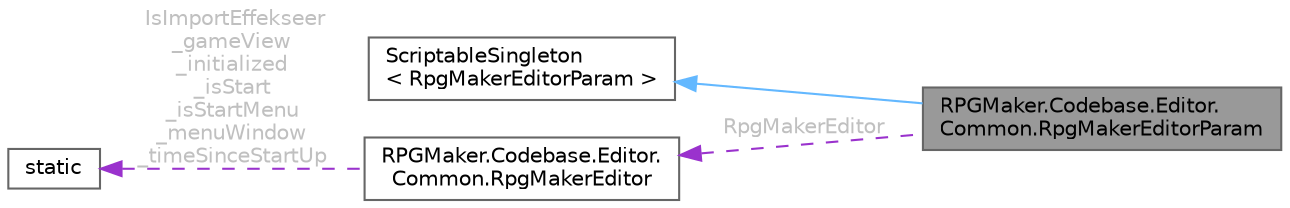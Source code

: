 digraph "RPGMaker.Codebase.Editor.Common.RpgMakerEditorParam"
{
 // LATEX_PDF_SIZE
  bgcolor="transparent";
  edge [fontname=Helvetica,fontsize=10,labelfontname=Helvetica,labelfontsize=10];
  node [fontname=Helvetica,fontsize=10,shape=box,height=0.2,width=0.4];
  rankdir="LR";
  Node1 [id="Node000001",label="RPGMaker.Codebase.Editor.\lCommon.RpgMakerEditorParam",height=0.2,width=0.4,color="gray40", fillcolor="grey60", style="filled", fontcolor="black",tooltip="😁 ＲＰＧメーカー・エディター引数"];
  Node2 -> Node1 [id="edge1_Node000001_Node000002",dir="back",color="steelblue1",style="solid",tooltip=" "];
  Node2 [id="Node000002",label="ScriptableSingleton\l\< RpgMakerEditorParam \>",height=0.2,width=0.4,color="gray40", fillcolor="white", style="filled",tooltip=" "];
  Node3 -> Node1 [id="edge2_Node000001_Node000003",dir="back",color="darkorchid3",style="dashed",tooltip=" ",label=" RpgMakerEditor",fontcolor="grey" ];
  Node3 [id="Node000003",label="RPGMaker.Codebase.Editor.\lCommon.RpgMakerEditor",height=0.2,width=0.4,color="gray40", fillcolor="white", style="filled",URL="$d9/d53/class_r_p_g_maker_1_1_codebase_1_1_editor_1_1_common_1_1_rpg_maker_editor.html",tooltip="ＲＰＧメーカー・エディター"];
  Node4 -> Node3 [id="edge3_Node000003_Node000004",dir="back",color="darkorchid3",style="dashed",tooltip=" ",label=" IsImportEffekseer\n_gameView\n_initialized\n_isStart\n_isStartMenu\n_menuWindow\n_timeSinceStartUp",fontcolor="grey" ];
  Node4 [id="Node000004",label="static",height=0.2,width=0.4,color="gray40", fillcolor="white", style="filled",tooltip=" "];
}
